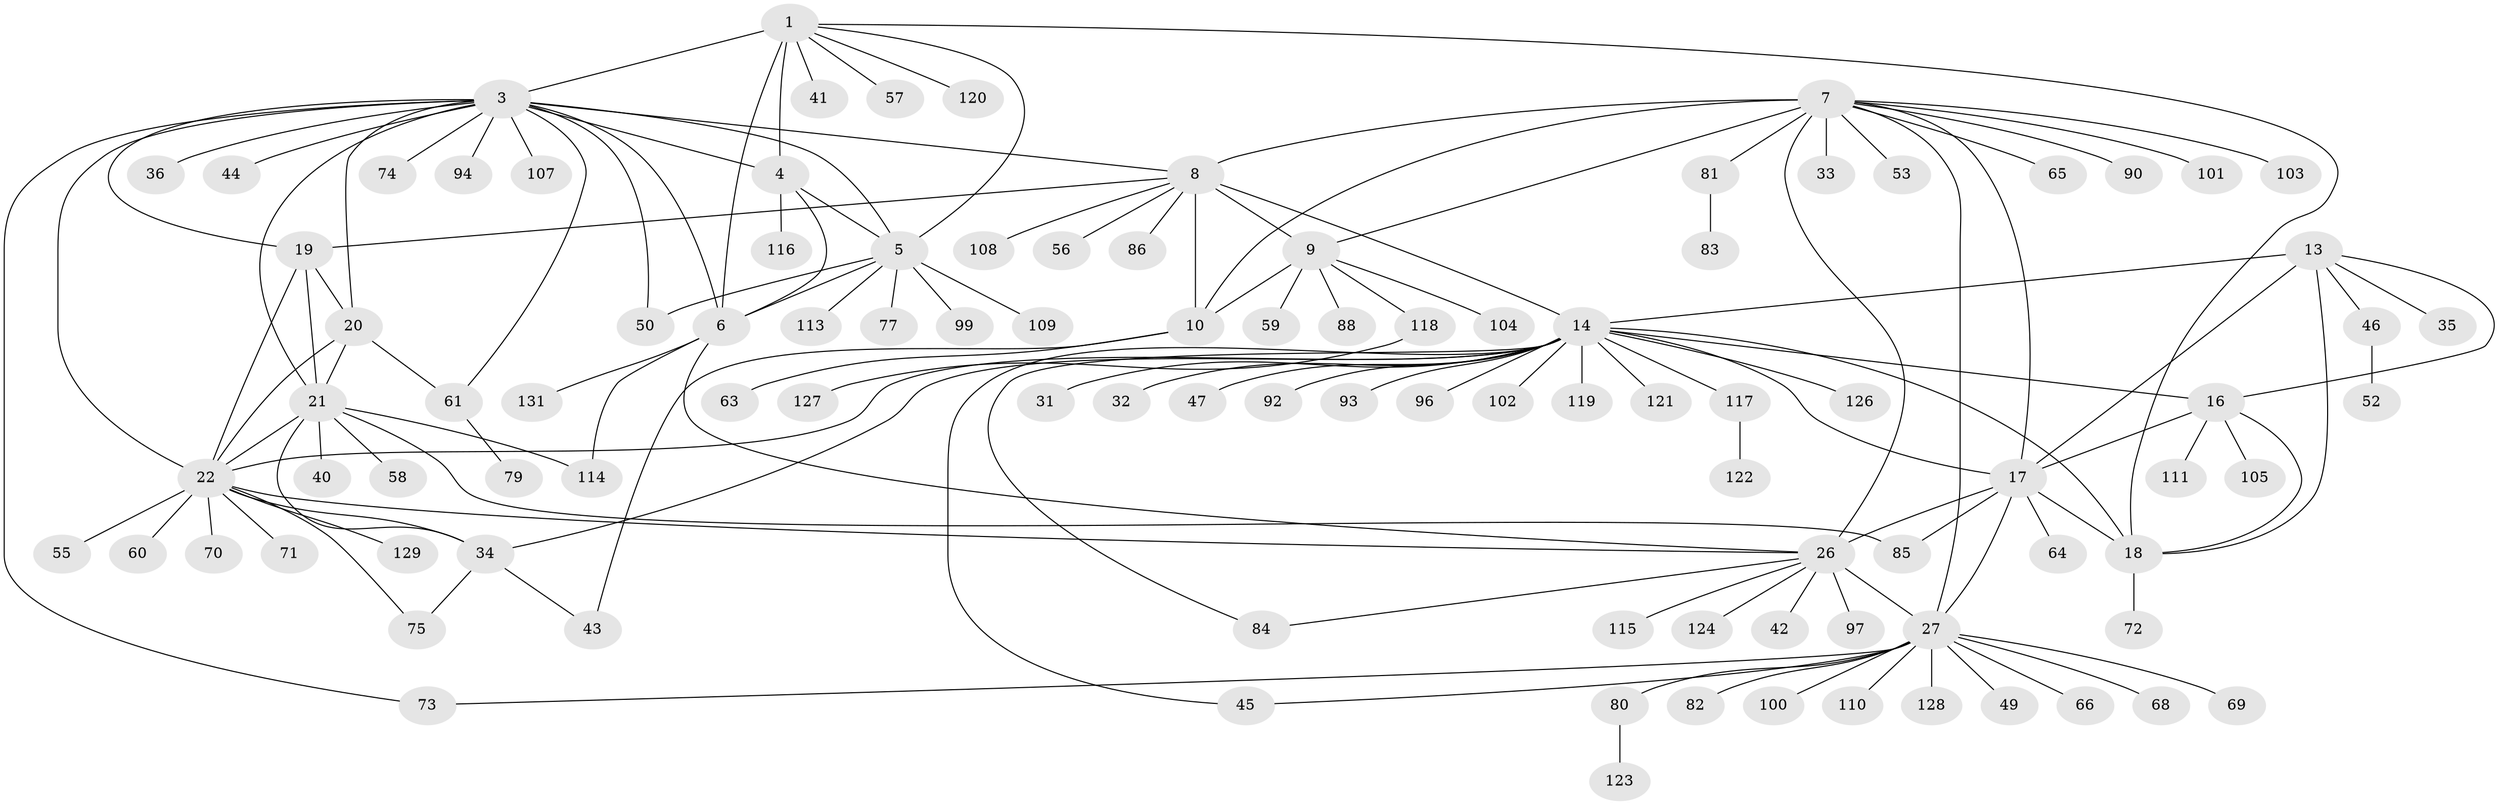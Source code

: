 // original degree distribution, {7: 0.05343511450381679, 10: 0.022900763358778626, 11: 0.022900763358778626, 9: 0.03816793893129771, 8: 0.04580152671755725, 6: 0.022900763358778626, 17: 0.007633587786259542, 12: 0.007633587786259542, 13: 0.007633587786259542, 1: 0.5725190839694656, 4: 0.007633587786259542, 2: 0.17557251908396945, 3: 0.015267175572519083}
// Generated by graph-tools (version 1.1) at 2025/11/02/27/25 16:11:37]
// undirected, 102 vertices, 142 edges
graph export_dot {
graph [start="1"]
  node [color=gray90,style=filled];
  1 [super="+2"];
  3 [super="+24"];
  4 [super="+38"];
  5 [super="+76"];
  6 [super="+95"];
  7 [super="+30"];
  8 [super="+11"];
  9 [super="+37"];
  10 [super="+12"];
  13 [super="+91"];
  14 [super="+15"];
  16 [super="+78"];
  17 [super="+25"];
  18;
  19 [super="+54"];
  20 [super="+62"];
  21 [super="+106"];
  22 [super="+23"];
  26 [super="+28"];
  27 [super="+29"];
  31;
  32;
  33;
  34 [super="+39"];
  35 [super="+51"];
  36;
  40;
  41 [super="+98"];
  42;
  43;
  44;
  45;
  46 [super="+48"];
  47;
  49;
  50;
  52;
  53;
  55;
  56;
  57;
  58 [super="+125"];
  59;
  60;
  61 [super="+67"];
  63 [super="+87"];
  64 [super="+89"];
  65;
  66;
  68 [super="+112"];
  69;
  70;
  71;
  72;
  73;
  74;
  75;
  77;
  79;
  80;
  81;
  82;
  83;
  84;
  85;
  86;
  88;
  90;
  92;
  93;
  94;
  96 [super="+130"];
  97;
  99;
  100;
  101;
  102;
  103;
  104;
  105;
  107;
  108;
  109;
  110;
  111;
  113;
  114;
  115;
  116;
  117;
  118;
  119;
  120;
  121;
  122;
  123;
  124;
  126;
  127;
  128;
  129;
  131;
  1 -- 3 [weight=2];
  1 -- 4 [weight=2];
  1 -- 5 [weight=2];
  1 -- 6 [weight=2];
  1 -- 18;
  1 -- 57;
  1 -- 120;
  1 -- 41;
  3 -- 4;
  3 -- 5;
  3 -- 6 [weight=2];
  3 -- 8;
  3 -- 36;
  3 -- 61;
  3 -- 107;
  3 -- 73;
  3 -- 74;
  3 -- 44;
  3 -- 50;
  3 -- 19;
  3 -- 20;
  3 -- 21;
  3 -- 22 [weight=2];
  3 -- 94;
  4 -- 5;
  4 -- 6;
  4 -- 116;
  5 -- 6;
  5 -- 50;
  5 -- 77;
  5 -- 99;
  5 -- 109;
  5 -- 113;
  6 -- 114;
  6 -- 131;
  6 -- 26;
  7 -- 8 [weight=2];
  7 -- 9;
  7 -- 10 [weight=2];
  7 -- 33;
  7 -- 53;
  7 -- 65;
  7 -- 101;
  7 -- 90;
  7 -- 103;
  7 -- 81;
  7 -- 26 [weight=2];
  7 -- 27 [weight=2];
  7 -- 17;
  8 -- 9 [weight=2];
  8 -- 10 [weight=4];
  8 -- 56;
  8 -- 86;
  8 -- 108;
  8 -- 19;
  8 -- 14;
  9 -- 10 [weight=2];
  9 -- 59;
  9 -- 88;
  9 -- 104;
  9 -- 118;
  10 -- 63;
  10 -- 43;
  13 -- 14 [weight=2];
  13 -- 16;
  13 -- 17;
  13 -- 18;
  13 -- 35;
  13 -- 46;
  14 -- 16 [weight=2];
  14 -- 17 [weight=2];
  14 -- 18 [weight=2];
  14 -- 45;
  14 -- 93;
  14 -- 117;
  14 -- 84;
  14 -- 92;
  14 -- 31;
  14 -- 32;
  14 -- 96;
  14 -- 34;
  14 -- 102;
  14 -- 47;
  14 -- 119;
  14 -- 121;
  14 -- 126;
  14 -- 22;
  16 -- 17;
  16 -- 18;
  16 -- 105;
  16 -- 111;
  17 -- 18;
  17 -- 64;
  17 -- 85;
  17 -- 26 [weight=2];
  17 -- 27 [weight=2];
  18 -- 72;
  19 -- 20;
  19 -- 21;
  19 -- 22 [weight=2];
  20 -- 21;
  20 -- 22 [weight=2];
  20 -- 61;
  21 -- 22 [weight=2];
  21 -- 40;
  21 -- 58;
  21 -- 85;
  21 -- 114;
  21 -- 34;
  22 -- 26;
  22 -- 34;
  22 -- 55;
  22 -- 129;
  22 -- 70;
  22 -- 71;
  22 -- 75;
  22 -- 60;
  26 -- 27 [weight=4];
  26 -- 42;
  26 -- 97;
  26 -- 115;
  26 -- 84;
  26 -- 124;
  27 -- 68;
  27 -- 73;
  27 -- 82;
  27 -- 128;
  27 -- 66;
  27 -- 100;
  27 -- 69;
  27 -- 45;
  27 -- 110;
  27 -- 80;
  27 -- 49;
  34 -- 75;
  34 -- 43;
  46 -- 52;
  61 -- 79;
  80 -- 123;
  81 -- 83;
  117 -- 122;
  118 -- 127;
}

